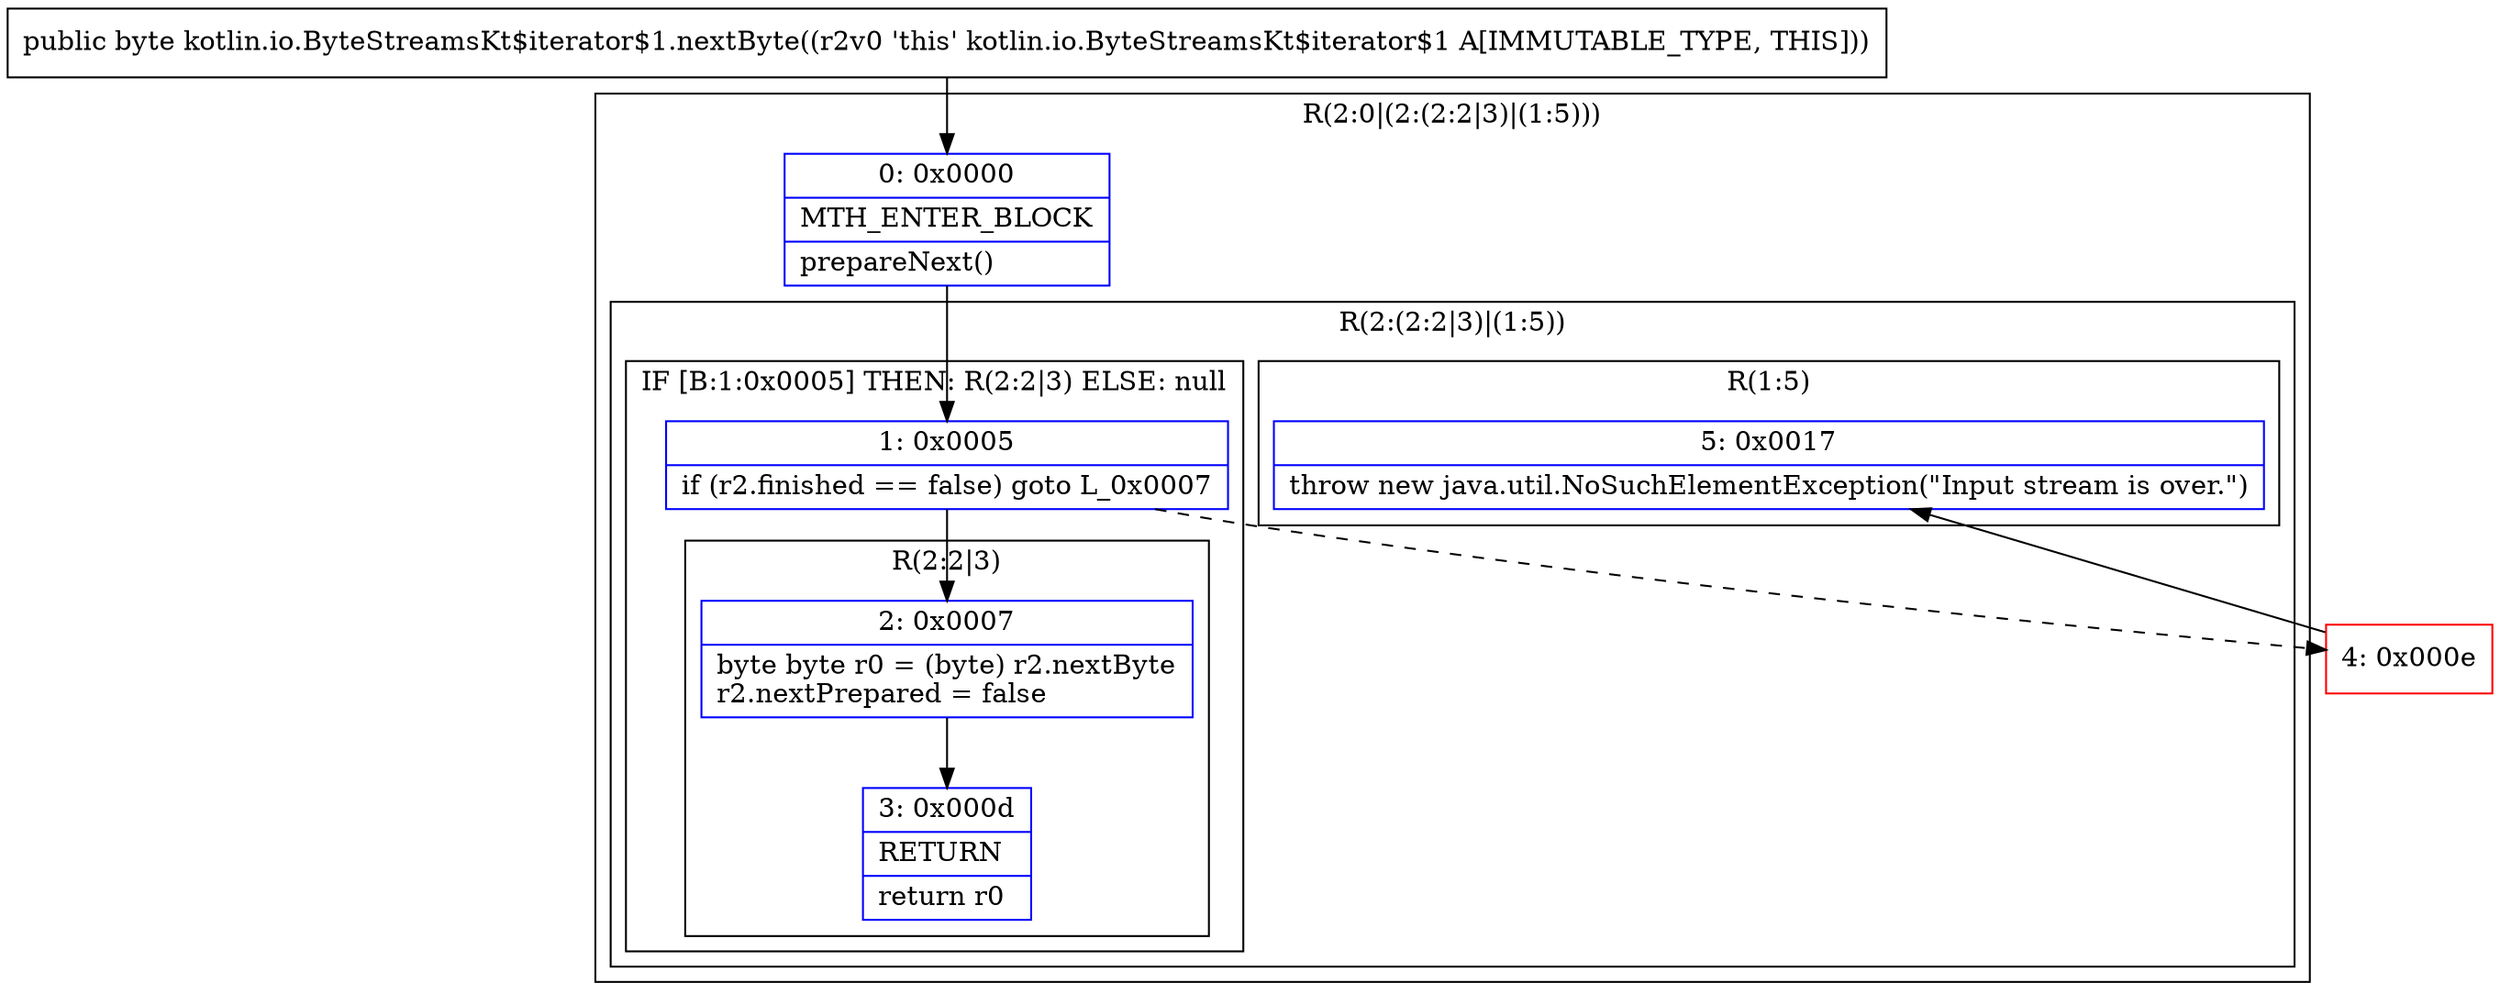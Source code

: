 digraph "CFG forkotlin.io.ByteStreamsKt$iterator$1.nextByte()B" {
subgraph cluster_Region_884868458 {
label = "R(2:0|(2:(2:2|3)|(1:5)))";
node [shape=record,color=blue];
Node_0 [shape=record,label="{0\:\ 0x0000|MTH_ENTER_BLOCK\l|prepareNext()\l}"];
subgraph cluster_Region_387422941 {
label = "R(2:(2:2|3)|(1:5))";
node [shape=record,color=blue];
subgraph cluster_IfRegion_2057963707 {
label = "IF [B:1:0x0005] THEN: R(2:2|3) ELSE: null";
node [shape=record,color=blue];
Node_1 [shape=record,label="{1\:\ 0x0005|if (r2.finished == false) goto L_0x0007\l}"];
subgraph cluster_Region_87456930 {
label = "R(2:2|3)";
node [shape=record,color=blue];
Node_2 [shape=record,label="{2\:\ 0x0007|byte byte r0 = (byte) r2.nextByte\lr2.nextPrepared = false\l}"];
Node_3 [shape=record,label="{3\:\ 0x000d|RETURN\l|return r0\l}"];
}
}
subgraph cluster_Region_1524999934 {
label = "R(1:5)";
node [shape=record,color=blue];
Node_5 [shape=record,label="{5\:\ 0x0017|throw new java.util.NoSuchElementException(\"Input stream is over.\")\l}"];
}
}
}
Node_4 [shape=record,color=red,label="{4\:\ 0x000e}"];
MethodNode[shape=record,label="{public byte kotlin.io.ByteStreamsKt$iterator$1.nextByte((r2v0 'this' kotlin.io.ByteStreamsKt$iterator$1 A[IMMUTABLE_TYPE, THIS])) }"];
MethodNode -> Node_0;
Node_0 -> Node_1;
Node_1 -> Node_2;
Node_1 -> Node_4[style=dashed];
Node_2 -> Node_3;
Node_4 -> Node_5;
}


